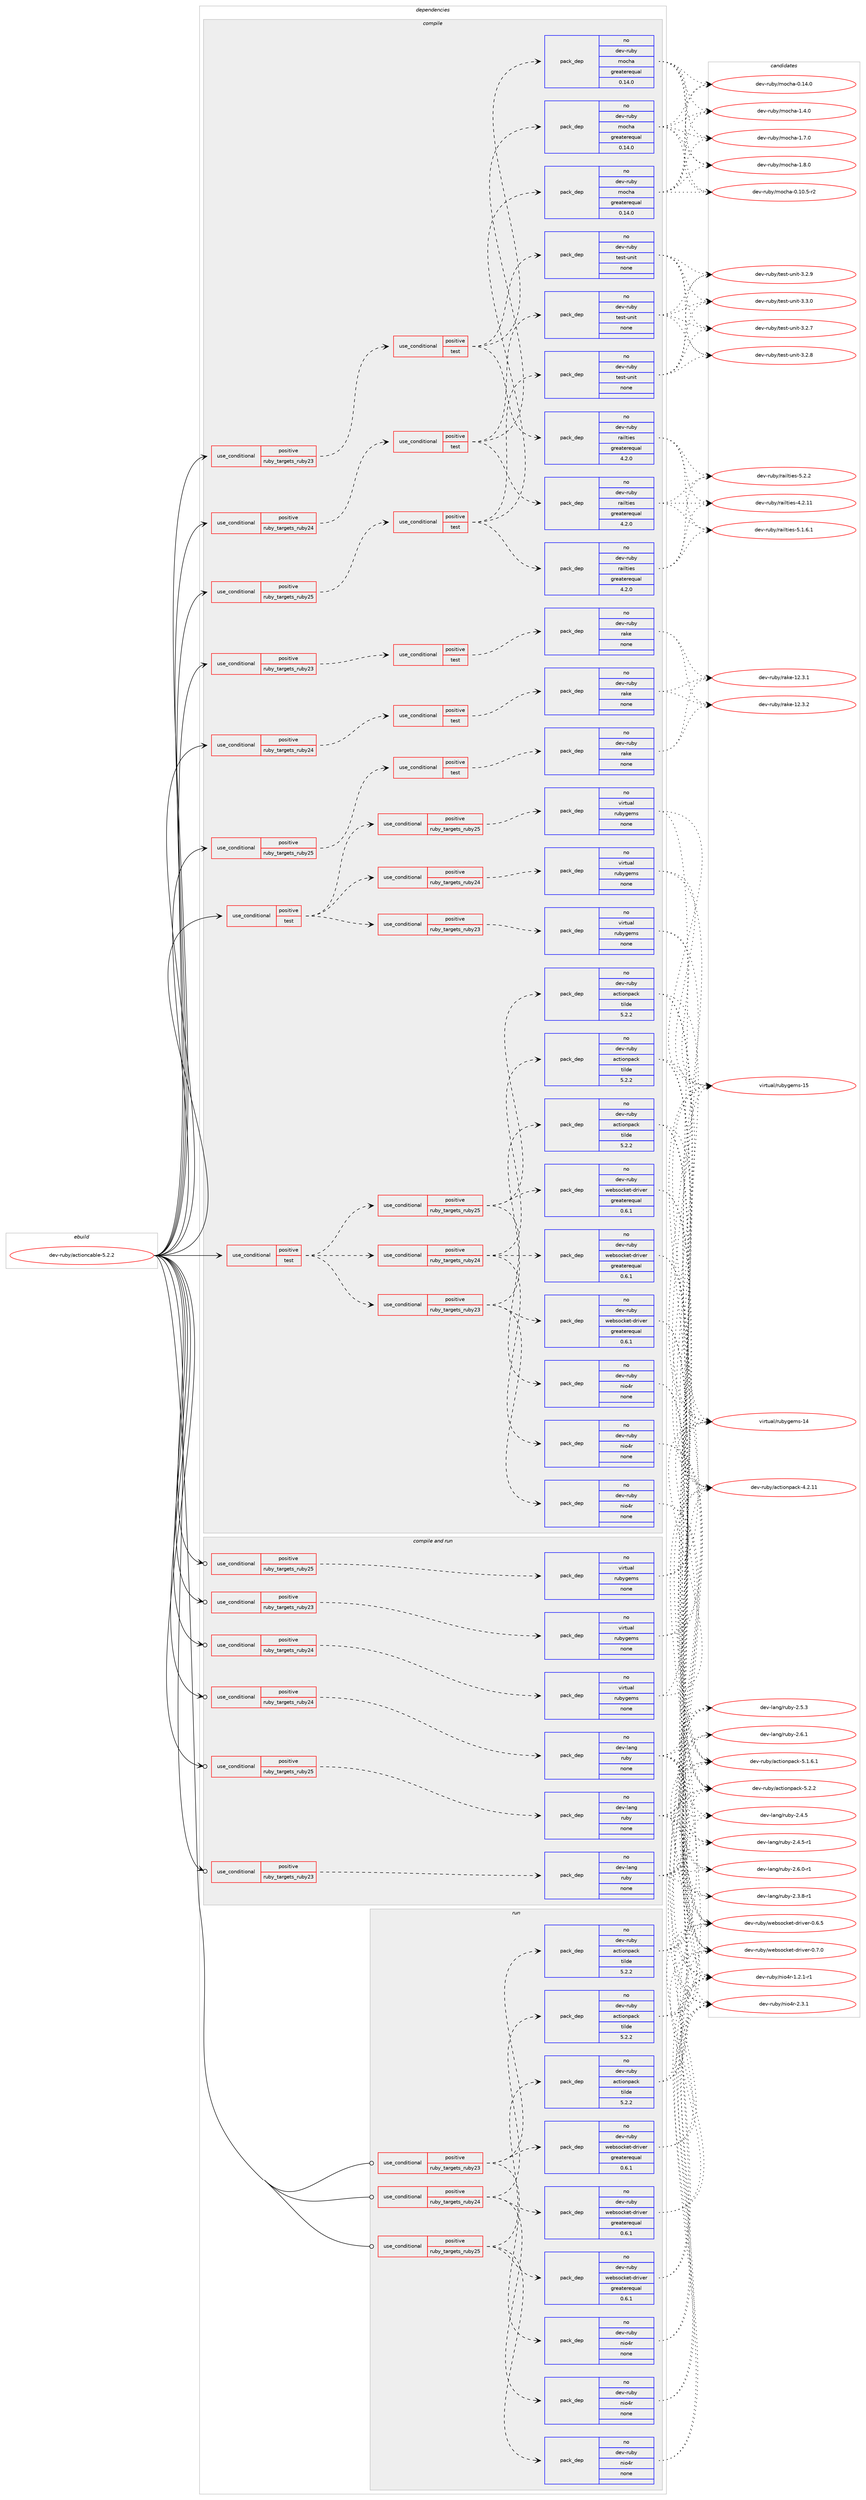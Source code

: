 digraph prolog {

# *************
# Graph options
# *************

newrank=true;
concentrate=true;
compound=true;
graph [rankdir=LR,fontname=Helvetica,fontsize=10,ranksep=1.5];#, ranksep=2.5, nodesep=0.2];
edge  [arrowhead=vee];
node  [fontname=Helvetica,fontsize=10];

# **********
# The ebuild
# **********

subgraph cluster_leftcol {
color=gray;
rank=same;
label=<<i>ebuild</i>>;
id [label="dev-ruby/actioncable-5.2.2", color=red, width=4, href="../dev-ruby/actioncable-5.2.2.svg"];
}

# ****************
# The dependencies
# ****************

subgraph cluster_midcol {
color=gray;
label=<<i>dependencies</i>>;
subgraph cluster_compile {
fillcolor="#eeeeee";
style=filled;
label=<<i>compile</i>>;
subgraph cond392028 {
dependency1477882 [label=<<TABLE BORDER="0" CELLBORDER="1" CELLSPACING="0" CELLPADDING="4"><TR><TD ROWSPAN="3" CELLPADDING="10">use_conditional</TD></TR><TR><TD>positive</TD></TR><TR><TD>ruby_targets_ruby23</TD></TR></TABLE>>, shape=none, color=red];
subgraph cond392029 {
dependency1477883 [label=<<TABLE BORDER="0" CELLBORDER="1" CELLSPACING="0" CELLPADDING="4"><TR><TD ROWSPAN="3" CELLPADDING="10">use_conditional</TD></TR><TR><TD>positive</TD></TR><TR><TD>test</TD></TR></TABLE>>, shape=none, color=red];
subgraph pack1062464 {
dependency1477884 [label=<<TABLE BORDER="0" CELLBORDER="1" CELLSPACING="0" CELLPADDING="4" WIDTH="220"><TR><TD ROWSPAN="6" CELLPADDING="30">pack_dep</TD></TR><TR><TD WIDTH="110">no</TD></TR><TR><TD>dev-ruby</TD></TR><TR><TD>railties</TD></TR><TR><TD>greaterequal</TD></TR><TR><TD>4.2.0</TD></TR></TABLE>>, shape=none, color=blue];
}
dependency1477883:e -> dependency1477884:w [weight=20,style="dashed",arrowhead="vee"];
subgraph pack1062465 {
dependency1477885 [label=<<TABLE BORDER="0" CELLBORDER="1" CELLSPACING="0" CELLPADDING="4" WIDTH="220"><TR><TD ROWSPAN="6" CELLPADDING="30">pack_dep</TD></TR><TR><TD WIDTH="110">no</TD></TR><TR><TD>dev-ruby</TD></TR><TR><TD>test-unit</TD></TR><TR><TD>none</TD></TR><TR><TD></TD></TR></TABLE>>, shape=none, color=blue];
}
dependency1477883:e -> dependency1477885:w [weight=20,style="dashed",arrowhead="vee"];
subgraph pack1062466 {
dependency1477886 [label=<<TABLE BORDER="0" CELLBORDER="1" CELLSPACING="0" CELLPADDING="4" WIDTH="220"><TR><TD ROWSPAN="6" CELLPADDING="30">pack_dep</TD></TR><TR><TD WIDTH="110">no</TD></TR><TR><TD>dev-ruby</TD></TR><TR><TD>mocha</TD></TR><TR><TD>greaterequal</TD></TR><TR><TD>0.14.0</TD></TR></TABLE>>, shape=none, color=blue];
}
dependency1477883:e -> dependency1477886:w [weight=20,style="dashed",arrowhead="vee"];
}
dependency1477882:e -> dependency1477883:w [weight=20,style="dashed",arrowhead="vee"];
}
id:e -> dependency1477882:w [weight=20,style="solid",arrowhead="vee"];
subgraph cond392030 {
dependency1477887 [label=<<TABLE BORDER="0" CELLBORDER="1" CELLSPACING="0" CELLPADDING="4"><TR><TD ROWSPAN="3" CELLPADDING="10">use_conditional</TD></TR><TR><TD>positive</TD></TR><TR><TD>ruby_targets_ruby23</TD></TR></TABLE>>, shape=none, color=red];
subgraph cond392031 {
dependency1477888 [label=<<TABLE BORDER="0" CELLBORDER="1" CELLSPACING="0" CELLPADDING="4"><TR><TD ROWSPAN="3" CELLPADDING="10">use_conditional</TD></TR><TR><TD>positive</TD></TR><TR><TD>test</TD></TR></TABLE>>, shape=none, color=red];
subgraph pack1062467 {
dependency1477889 [label=<<TABLE BORDER="0" CELLBORDER="1" CELLSPACING="0" CELLPADDING="4" WIDTH="220"><TR><TD ROWSPAN="6" CELLPADDING="30">pack_dep</TD></TR><TR><TD WIDTH="110">no</TD></TR><TR><TD>dev-ruby</TD></TR><TR><TD>rake</TD></TR><TR><TD>none</TD></TR><TR><TD></TD></TR></TABLE>>, shape=none, color=blue];
}
dependency1477888:e -> dependency1477889:w [weight=20,style="dashed",arrowhead="vee"];
}
dependency1477887:e -> dependency1477888:w [weight=20,style="dashed",arrowhead="vee"];
}
id:e -> dependency1477887:w [weight=20,style="solid",arrowhead="vee"];
subgraph cond392032 {
dependency1477890 [label=<<TABLE BORDER="0" CELLBORDER="1" CELLSPACING="0" CELLPADDING="4"><TR><TD ROWSPAN="3" CELLPADDING="10">use_conditional</TD></TR><TR><TD>positive</TD></TR><TR><TD>ruby_targets_ruby24</TD></TR></TABLE>>, shape=none, color=red];
subgraph cond392033 {
dependency1477891 [label=<<TABLE BORDER="0" CELLBORDER="1" CELLSPACING="0" CELLPADDING="4"><TR><TD ROWSPAN="3" CELLPADDING="10">use_conditional</TD></TR><TR><TD>positive</TD></TR><TR><TD>test</TD></TR></TABLE>>, shape=none, color=red];
subgraph pack1062468 {
dependency1477892 [label=<<TABLE BORDER="0" CELLBORDER="1" CELLSPACING="0" CELLPADDING="4" WIDTH="220"><TR><TD ROWSPAN="6" CELLPADDING="30">pack_dep</TD></TR><TR><TD WIDTH="110">no</TD></TR><TR><TD>dev-ruby</TD></TR><TR><TD>railties</TD></TR><TR><TD>greaterequal</TD></TR><TR><TD>4.2.0</TD></TR></TABLE>>, shape=none, color=blue];
}
dependency1477891:e -> dependency1477892:w [weight=20,style="dashed",arrowhead="vee"];
subgraph pack1062469 {
dependency1477893 [label=<<TABLE BORDER="0" CELLBORDER="1" CELLSPACING="0" CELLPADDING="4" WIDTH="220"><TR><TD ROWSPAN="6" CELLPADDING="30">pack_dep</TD></TR><TR><TD WIDTH="110">no</TD></TR><TR><TD>dev-ruby</TD></TR><TR><TD>test-unit</TD></TR><TR><TD>none</TD></TR><TR><TD></TD></TR></TABLE>>, shape=none, color=blue];
}
dependency1477891:e -> dependency1477893:w [weight=20,style="dashed",arrowhead="vee"];
subgraph pack1062470 {
dependency1477894 [label=<<TABLE BORDER="0" CELLBORDER="1" CELLSPACING="0" CELLPADDING="4" WIDTH="220"><TR><TD ROWSPAN="6" CELLPADDING="30">pack_dep</TD></TR><TR><TD WIDTH="110">no</TD></TR><TR><TD>dev-ruby</TD></TR><TR><TD>mocha</TD></TR><TR><TD>greaterequal</TD></TR><TR><TD>0.14.0</TD></TR></TABLE>>, shape=none, color=blue];
}
dependency1477891:e -> dependency1477894:w [weight=20,style="dashed",arrowhead="vee"];
}
dependency1477890:e -> dependency1477891:w [weight=20,style="dashed",arrowhead="vee"];
}
id:e -> dependency1477890:w [weight=20,style="solid",arrowhead="vee"];
subgraph cond392034 {
dependency1477895 [label=<<TABLE BORDER="0" CELLBORDER="1" CELLSPACING="0" CELLPADDING="4"><TR><TD ROWSPAN="3" CELLPADDING="10">use_conditional</TD></TR><TR><TD>positive</TD></TR><TR><TD>ruby_targets_ruby24</TD></TR></TABLE>>, shape=none, color=red];
subgraph cond392035 {
dependency1477896 [label=<<TABLE BORDER="0" CELLBORDER="1" CELLSPACING="0" CELLPADDING="4"><TR><TD ROWSPAN="3" CELLPADDING="10">use_conditional</TD></TR><TR><TD>positive</TD></TR><TR><TD>test</TD></TR></TABLE>>, shape=none, color=red];
subgraph pack1062471 {
dependency1477897 [label=<<TABLE BORDER="0" CELLBORDER="1" CELLSPACING="0" CELLPADDING="4" WIDTH="220"><TR><TD ROWSPAN="6" CELLPADDING="30">pack_dep</TD></TR><TR><TD WIDTH="110">no</TD></TR><TR><TD>dev-ruby</TD></TR><TR><TD>rake</TD></TR><TR><TD>none</TD></TR><TR><TD></TD></TR></TABLE>>, shape=none, color=blue];
}
dependency1477896:e -> dependency1477897:w [weight=20,style="dashed",arrowhead="vee"];
}
dependency1477895:e -> dependency1477896:w [weight=20,style="dashed",arrowhead="vee"];
}
id:e -> dependency1477895:w [weight=20,style="solid",arrowhead="vee"];
subgraph cond392036 {
dependency1477898 [label=<<TABLE BORDER="0" CELLBORDER="1" CELLSPACING="0" CELLPADDING="4"><TR><TD ROWSPAN="3" CELLPADDING="10">use_conditional</TD></TR><TR><TD>positive</TD></TR><TR><TD>ruby_targets_ruby25</TD></TR></TABLE>>, shape=none, color=red];
subgraph cond392037 {
dependency1477899 [label=<<TABLE BORDER="0" CELLBORDER="1" CELLSPACING="0" CELLPADDING="4"><TR><TD ROWSPAN="3" CELLPADDING="10">use_conditional</TD></TR><TR><TD>positive</TD></TR><TR><TD>test</TD></TR></TABLE>>, shape=none, color=red];
subgraph pack1062472 {
dependency1477900 [label=<<TABLE BORDER="0" CELLBORDER="1" CELLSPACING="0" CELLPADDING="4" WIDTH="220"><TR><TD ROWSPAN="6" CELLPADDING="30">pack_dep</TD></TR><TR><TD WIDTH="110">no</TD></TR><TR><TD>dev-ruby</TD></TR><TR><TD>railties</TD></TR><TR><TD>greaterequal</TD></TR><TR><TD>4.2.0</TD></TR></TABLE>>, shape=none, color=blue];
}
dependency1477899:e -> dependency1477900:w [weight=20,style="dashed",arrowhead="vee"];
subgraph pack1062473 {
dependency1477901 [label=<<TABLE BORDER="0" CELLBORDER="1" CELLSPACING="0" CELLPADDING="4" WIDTH="220"><TR><TD ROWSPAN="6" CELLPADDING="30">pack_dep</TD></TR><TR><TD WIDTH="110">no</TD></TR><TR><TD>dev-ruby</TD></TR><TR><TD>test-unit</TD></TR><TR><TD>none</TD></TR><TR><TD></TD></TR></TABLE>>, shape=none, color=blue];
}
dependency1477899:e -> dependency1477901:w [weight=20,style="dashed",arrowhead="vee"];
subgraph pack1062474 {
dependency1477902 [label=<<TABLE BORDER="0" CELLBORDER="1" CELLSPACING="0" CELLPADDING="4" WIDTH="220"><TR><TD ROWSPAN="6" CELLPADDING="30">pack_dep</TD></TR><TR><TD WIDTH="110">no</TD></TR><TR><TD>dev-ruby</TD></TR><TR><TD>mocha</TD></TR><TR><TD>greaterequal</TD></TR><TR><TD>0.14.0</TD></TR></TABLE>>, shape=none, color=blue];
}
dependency1477899:e -> dependency1477902:w [weight=20,style="dashed",arrowhead="vee"];
}
dependency1477898:e -> dependency1477899:w [weight=20,style="dashed",arrowhead="vee"];
}
id:e -> dependency1477898:w [weight=20,style="solid",arrowhead="vee"];
subgraph cond392038 {
dependency1477903 [label=<<TABLE BORDER="0" CELLBORDER="1" CELLSPACING="0" CELLPADDING="4"><TR><TD ROWSPAN="3" CELLPADDING="10">use_conditional</TD></TR><TR><TD>positive</TD></TR><TR><TD>ruby_targets_ruby25</TD></TR></TABLE>>, shape=none, color=red];
subgraph cond392039 {
dependency1477904 [label=<<TABLE BORDER="0" CELLBORDER="1" CELLSPACING="0" CELLPADDING="4"><TR><TD ROWSPAN="3" CELLPADDING="10">use_conditional</TD></TR><TR><TD>positive</TD></TR><TR><TD>test</TD></TR></TABLE>>, shape=none, color=red];
subgraph pack1062475 {
dependency1477905 [label=<<TABLE BORDER="0" CELLBORDER="1" CELLSPACING="0" CELLPADDING="4" WIDTH="220"><TR><TD ROWSPAN="6" CELLPADDING="30">pack_dep</TD></TR><TR><TD WIDTH="110">no</TD></TR><TR><TD>dev-ruby</TD></TR><TR><TD>rake</TD></TR><TR><TD>none</TD></TR><TR><TD></TD></TR></TABLE>>, shape=none, color=blue];
}
dependency1477904:e -> dependency1477905:w [weight=20,style="dashed",arrowhead="vee"];
}
dependency1477903:e -> dependency1477904:w [weight=20,style="dashed",arrowhead="vee"];
}
id:e -> dependency1477903:w [weight=20,style="solid",arrowhead="vee"];
subgraph cond392040 {
dependency1477906 [label=<<TABLE BORDER="0" CELLBORDER="1" CELLSPACING="0" CELLPADDING="4"><TR><TD ROWSPAN="3" CELLPADDING="10">use_conditional</TD></TR><TR><TD>positive</TD></TR><TR><TD>test</TD></TR></TABLE>>, shape=none, color=red];
subgraph cond392041 {
dependency1477907 [label=<<TABLE BORDER="0" CELLBORDER="1" CELLSPACING="0" CELLPADDING="4"><TR><TD ROWSPAN="3" CELLPADDING="10">use_conditional</TD></TR><TR><TD>positive</TD></TR><TR><TD>ruby_targets_ruby23</TD></TR></TABLE>>, shape=none, color=red];
subgraph pack1062476 {
dependency1477908 [label=<<TABLE BORDER="0" CELLBORDER="1" CELLSPACING="0" CELLPADDING="4" WIDTH="220"><TR><TD ROWSPAN="6" CELLPADDING="30">pack_dep</TD></TR><TR><TD WIDTH="110">no</TD></TR><TR><TD>dev-ruby</TD></TR><TR><TD>actionpack</TD></TR><TR><TD>tilde</TD></TR><TR><TD>5.2.2</TD></TR></TABLE>>, shape=none, color=blue];
}
dependency1477907:e -> dependency1477908:w [weight=20,style="dashed",arrowhead="vee"];
subgraph pack1062477 {
dependency1477909 [label=<<TABLE BORDER="0" CELLBORDER="1" CELLSPACING="0" CELLPADDING="4" WIDTH="220"><TR><TD ROWSPAN="6" CELLPADDING="30">pack_dep</TD></TR><TR><TD WIDTH="110">no</TD></TR><TR><TD>dev-ruby</TD></TR><TR><TD>nio4r</TD></TR><TR><TD>none</TD></TR><TR><TD></TD></TR></TABLE>>, shape=none, color=blue];
}
dependency1477907:e -> dependency1477909:w [weight=20,style="dashed",arrowhead="vee"];
subgraph pack1062478 {
dependency1477910 [label=<<TABLE BORDER="0" CELLBORDER="1" CELLSPACING="0" CELLPADDING="4" WIDTH="220"><TR><TD ROWSPAN="6" CELLPADDING="30">pack_dep</TD></TR><TR><TD WIDTH="110">no</TD></TR><TR><TD>dev-ruby</TD></TR><TR><TD>websocket-driver</TD></TR><TR><TD>greaterequal</TD></TR><TR><TD>0.6.1</TD></TR></TABLE>>, shape=none, color=blue];
}
dependency1477907:e -> dependency1477910:w [weight=20,style="dashed",arrowhead="vee"];
}
dependency1477906:e -> dependency1477907:w [weight=20,style="dashed",arrowhead="vee"];
subgraph cond392042 {
dependency1477911 [label=<<TABLE BORDER="0" CELLBORDER="1" CELLSPACING="0" CELLPADDING="4"><TR><TD ROWSPAN="3" CELLPADDING="10">use_conditional</TD></TR><TR><TD>positive</TD></TR><TR><TD>ruby_targets_ruby24</TD></TR></TABLE>>, shape=none, color=red];
subgraph pack1062479 {
dependency1477912 [label=<<TABLE BORDER="0" CELLBORDER="1" CELLSPACING="0" CELLPADDING="4" WIDTH="220"><TR><TD ROWSPAN="6" CELLPADDING="30">pack_dep</TD></TR><TR><TD WIDTH="110">no</TD></TR><TR><TD>dev-ruby</TD></TR><TR><TD>actionpack</TD></TR><TR><TD>tilde</TD></TR><TR><TD>5.2.2</TD></TR></TABLE>>, shape=none, color=blue];
}
dependency1477911:e -> dependency1477912:w [weight=20,style="dashed",arrowhead="vee"];
subgraph pack1062480 {
dependency1477913 [label=<<TABLE BORDER="0" CELLBORDER="1" CELLSPACING="0" CELLPADDING="4" WIDTH="220"><TR><TD ROWSPAN="6" CELLPADDING="30">pack_dep</TD></TR><TR><TD WIDTH="110">no</TD></TR><TR><TD>dev-ruby</TD></TR><TR><TD>nio4r</TD></TR><TR><TD>none</TD></TR><TR><TD></TD></TR></TABLE>>, shape=none, color=blue];
}
dependency1477911:e -> dependency1477913:w [weight=20,style="dashed",arrowhead="vee"];
subgraph pack1062481 {
dependency1477914 [label=<<TABLE BORDER="0" CELLBORDER="1" CELLSPACING="0" CELLPADDING="4" WIDTH="220"><TR><TD ROWSPAN="6" CELLPADDING="30">pack_dep</TD></TR><TR><TD WIDTH="110">no</TD></TR><TR><TD>dev-ruby</TD></TR><TR><TD>websocket-driver</TD></TR><TR><TD>greaterequal</TD></TR><TR><TD>0.6.1</TD></TR></TABLE>>, shape=none, color=blue];
}
dependency1477911:e -> dependency1477914:w [weight=20,style="dashed",arrowhead="vee"];
}
dependency1477906:e -> dependency1477911:w [weight=20,style="dashed",arrowhead="vee"];
subgraph cond392043 {
dependency1477915 [label=<<TABLE BORDER="0" CELLBORDER="1" CELLSPACING="0" CELLPADDING="4"><TR><TD ROWSPAN="3" CELLPADDING="10">use_conditional</TD></TR><TR><TD>positive</TD></TR><TR><TD>ruby_targets_ruby25</TD></TR></TABLE>>, shape=none, color=red];
subgraph pack1062482 {
dependency1477916 [label=<<TABLE BORDER="0" CELLBORDER="1" CELLSPACING="0" CELLPADDING="4" WIDTH="220"><TR><TD ROWSPAN="6" CELLPADDING="30">pack_dep</TD></TR><TR><TD WIDTH="110">no</TD></TR><TR><TD>dev-ruby</TD></TR><TR><TD>actionpack</TD></TR><TR><TD>tilde</TD></TR><TR><TD>5.2.2</TD></TR></TABLE>>, shape=none, color=blue];
}
dependency1477915:e -> dependency1477916:w [weight=20,style="dashed",arrowhead="vee"];
subgraph pack1062483 {
dependency1477917 [label=<<TABLE BORDER="0" CELLBORDER="1" CELLSPACING="0" CELLPADDING="4" WIDTH="220"><TR><TD ROWSPAN="6" CELLPADDING="30">pack_dep</TD></TR><TR><TD WIDTH="110">no</TD></TR><TR><TD>dev-ruby</TD></TR><TR><TD>nio4r</TD></TR><TR><TD>none</TD></TR><TR><TD></TD></TR></TABLE>>, shape=none, color=blue];
}
dependency1477915:e -> dependency1477917:w [weight=20,style="dashed",arrowhead="vee"];
subgraph pack1062484 {
dependency1477918 [label=<<TABLE BORDER="0" CELLBORDER="1" CELLSPACING="0" CELLPADDING="4" WIDTH="220"><TR><TD ROWSPAN="6" CELLPADDING="30">pack_dep</TD></TR><TR><TD WIDTH="110">no</TD></TR><TR><TD>dev-ruby</TD></TR><TR><TD>websocket-driver</TD></TR><TR><TD>greaterequal</TD></TR><TR><TD>0.6.1</TD></TR></TABLE>>, shape=none, color=blue];
}
dependency1477915:e -> dependency1477918:w [weight=20,style="dashed",arrowhead="vee"];
}
dependency1477906:e -> dependency1477915:w [weight=20,style="dashed",arrowhead="vee"];
}
id:e -> dependency1477906:w [weight=20,style="solid",arrowhead="vee"];
subgraph cond392044 {
dependency1477919 [label=<<TABLE BORDER="0" CELLBORDER="1" CELLSPACING="0" CELLPADDING="4"><TR><TD ROWSPAN="3" CELLPADDING="10">use_conditional</TD></TR><TR><TD>positive</TD></TR><TR><TD>test</TD></TR></TABLE>>, shape=none, color=red];
subgraph cond392045 {
dependency1477920 [label=<<TABLE BORDER="0" CELLBORDER="1" CELLSPACING="0" CELLPADDING="4"><TR><TD ROWSPAN="3" CELLPADDING="10">use_conditional</TD></TR><TR><TD>positive</TD></TR><TR><TD>ruby_targets_ruby23</TD></TR></TABLE>>, shape=none, color=red];
subgraph pack1062485 {
dependency1477921 [label=<<TABLE BORDER="0" CELLBORDER="1" CELLSPACING="0" CELLPADDING="4" WIDTH="220"><TR><TD ROWSPAN="6" CELLPADDING="30">pack_dep</TD></TR><TR><TD WIDTH="110">no</TD></TR><TR><TD>virtual</TD></TR><TR><TD>rubygems</TD></TR><TR><TD>none</TD></TR><TR><TD></TD></TR></TABLE>>, shape=none, color=blue];
}
dependency1477920:e -> dependency1477921:w [weight=20,style="dashed",arrowhead="vee"];
}
dependency1477919:e -> dependency1477920:w [weight=20,style="dashed",arrowhead="vee"];
subgraph cond392046 {
dependency1477922 [label=<<TABLE BORDER="0" CELLBORDER="1" CELLSPACING="0" CELLPADDING="4"><TR><TD ROWSPAN="3" CELLPADDING="10">use_conditional</TD></TR><TR><TD>positive</TD></TR><TR><TD>ruby_targets_ruby24</TD></TR></TABLE>>, shape=none, color=red];
subgraph pack1062486 {
dependency1477923 [label=<<TABLE BORDER="0" CELLBORDER="1" CELLSPACING="0" CELLPADDING="4" WIDTH="220"><TR><TD ROWSPAN="6" CELLPADDING="30">pack_dep</TD></TR><TR><TD WIDTH="110">no</TD></TR><TR><TD>virtual</TD></TR><TR><TD>rubygems</TD></TR><TR><TD>none</TD></TR><TR><TD></TD></TR></TABLE>>, shape=none, color=blue];
}
dependency1477922:e -> dependency1477923:w [weight=20,style="dashed",arrowhead="vee"];
}
dependency1477919:e -> dependency1477922:w [weight=20,style="dashed",arrowhead="vee"];
subgraph cond392047 {
dependency1477924 [label=<<TABLE BORDER="0" CELLBORDER="1" CELLSPACING="0" CELLPADDING="4"><TR><TD ROWSPAN="3" CELLPADDING="10">use_conditional</TD></TR><TR><TD>positive</TD></TR><TR><TD>ruby_targets_ruby25</TD></TR></TABLE>>, shape=none, color=red];
subgraph pack1062487 {
dependency1477925 [label=<<TABLE BORDER="0" CELLBORDER="1" CELLSPACING="0" CELLPADDING="4" WIDTH="220"><TR><TD ROWSPAN="6" CELLPADDING="30">pack_dep</TD></TR><TR><TD WIDTH="110">no</TD></TR><TR><TD>virtual</TD></TR><TR><TD>rubygems</TD></TR><TR><TD>none</TD></TR><TR><TD></TD></TR></TABLE>>, shape=none, color=blue];
}
dependency1477924:e -> dependency1477925:w [weight=20,style="dashed",arrowhead="vee"];
}
dependency1477919:e -> dependency1477924:w [weight=20,style="dashed",arrowhead="vee"];
}
id:e -> dependency1477919:w [weight=20,style="solid",arrowhead="vee"];
}
subgraph cluster_compileandrun {
fillcolor="#eeeeee";
style=filled;
label=<<i>compile and run</i>>;
subgraph cond392048 {
dependency1477926 [label=<<TABLE BORDER="0" CELLBORDER="1" CELLSPACING="0" CELLPADDING="4"><TR><TD ROWSPAN="3" CELLPADDING="10">use_conditional</TD></TR><TR><TD>positive</TD></TR><TR><TD>ruby_targets_ruby23</TD></TR></TABLE>>, shape=none, color=red];
subgraph pack1062488 {
dependency1477927 [label=<<TABLE BORDER="0" CELLBORDER="1" CELLSPACING="0" CELLPADDING="4" WIDTH="220"><TR><TD ROWSPAN="6" CELLPADDING="30">pack_dep</TD></TR><TR><TD WIDTH="110">no</TD></TR><TR><TD>dev-lang</TD></TR><TR><TD>ruby</TD></TR><TR><TD>none</TD></TR><TR><TD></TD></TR></TABLE>>, shape=none, color=blue];
}
dependency1477926:e -> dependency1477927:w [weight=20,style="dashed",arrowhead="vee"];
}
id:e -> dependency1477926:w [weight=20,style="solid",arrowhead="odotvee"];
subgraph cond392049 {
dependency1477928 [label=<<TABLE BORDER="0" CELLBORDER="1" CELLSPACING="0" CELLPADDING="4"><TR><TD ROWSPAN="3" CELLPADDING="10">use_conditional</TD></TR><TR><TD>positive</TD></TR><TR><TD>ruby_targets_ruby23</TD></TR></TABLE>>, shape=none, color=red];
subgraph pack1062489 {
dependency1477929 [label=<<TABLE BORDER="0" CELLBORDER="1" CELLSPACING="0" CELLPADDING="4" WIDTH="220"><TR><TD ROWSPAN="6" CELLPADDING="30">pack_dep</TD></TR><TR><TD WIDTH="110">no</TD></TR><TR><TD>virtual</TD></TR><TR><TD>rubygems</TD></TR><TR><TD>none</TD></TR><TR><TD></TD></TR></TABLE>>, shape=none, color=blue];
}
dependency1477928:e -> dependency1477929:w [weight=20,style="dashed",arrowhead="vee"];
}
id:e -> dependency1477928:w [weight=20,style="solid",arrowhead="odotvee"];
subgraph cond392050 {
dependency1477930 [label=<<TABLE BORDER="0" CELLBORDER="1" CELLSPACING="0" CELLPADDING="4"><TR><TD ROWSPAN="3" CELLPADDING="10">use_conditional</TD></TR><TR><TD>positive</TD></TR><TR><TD>ruby_targets_ruby24</TD></TR></TABLE>>, shape=none, color=red];
subgraph pack1062490 {
dependency1477931 [label=<<TABLE BORDER="0" CELLBORDER="1" CELLSPACING="0" CELLPADDING="4" WIDTH="220"><TR><TD ROWSPAN="6" CELLPADDING="30">pack_dep</TD></TR><TR><TD WIDTH="110">no</TD></TR><TR><TD>dev-lang</TD></TR><TR><TD>ruby</TD></TR><TR><TD>none</TD></TR><TR><TD></TD></TR></TABLE>>, shape=none, color=blue];
}
dependency1477930:e -> dependency1477931:w [weight=20,style="dashed",arrowhead="vee"];
}
id:e -> dependency1477930:w [weight=20,style="solid",arrowhead="odotvee"];
subgraph cond392051 {
dependency1477932 [label=<<TABLE BORDER="0" CELLBORDER="1" CELLSPACING="0" CELLPADDING="4"><TR><TD ROWSPAN="3" CELLPADDING="10">use_conditional</TD></TR><TR><TD>positive</TD></TR><TR><TD>ruby_targets_ruby24</TD></TR></TABLE>>, shape=none, color=red];
subgraph pack1062491 {
dependency1477933 [label=<<TABLE BORDER="0" CELLBORDER="1" CELLSPACING="0" CELLPADDING="4" WIDTH="220"><TR><TD ROWSPAN="6" CELLPADDING="30">pack_dep</TD></TR><TR><TD WIDTH="110">no</TD></TR><TR><TD>virtual</TD></TR><TR><TD>rubygems</TD></TR><TR><TD>none</TD></TR><TR><TD></TD></TR></TABLE>>, shape=none, color=blue];
}
dependency1477932:e -> dependency1477933:w [weight=20,style="dashed",arrowhead="vee"];
}
id:e -> dependency1477932:w [weight=20,style="solid",arrowhead="odotvee"];
subgraph cond392052 {
dependency1477934 [label=<<TABLE BORDER="0" CELLBORDER="1" CELLSPACING="0" CELLPADDING="4"><TR><TD ROWSPAN="3" CELLPADDING="10">use_conditional</TD></TR><TR><TD>positive</TD></TR><TR><TD>ruby_targets_ruby25</TD></TR></TABLE>>, shape=none, color=red];
subgraph pack1062492 {
dependency1477935 [label=<<TABLE BORDER="0" CELLBORDER="1" CELLSPACING="0" CELLPADDING="4" WIDTH="220"><TR><TD ROWSPAN="6" CELLPADDING="30">pack_dep</TD></TR><TR><TD WIDTH="110">no</TD></TR><TR><TD>dev-lang</TD></TR><TR><TD>ruby</TD></TR><TR><TD>none</TD></TR><TR><TD></TD></TR></TABLE>>, shape=none, color=blue];
}
dependency1477934:e -> dependency1477935:w [weight=20,style="dashed",arrowhead="vee"];
}
id:e -> dependency1477934:w [weight=20,style="solid",arrowhead="odotvee"];
subgraph cond392053 {
dependency1477936 [label=<<TABLE BORDER="0" CELLBORDER="1" CELLSPACING="0" CELLPADDING="4"><TR><TD ROWSPAN="3" CELLPADDING="10">use_conditional</TD></TR><TR><TD>positive</TD></TR><TR><TD>ruby_targets_ruby25</TD></TR></TABLE>>, shape=none, color=red];
subgraph pack1062493 {
dependency1477937 [label=<<TABLE BORDER="0" CELLBORDER="1" CELLSPACING="0" CELLPADDING="4" WIDTH="220"><TR><TD ROWSPAN="6" CELLPADDING="30">pack_dep</TD></TR><TR><TD WIDTH="110">no</TD></TR><TR><TD>virtual</TD></TR><TR><TD>rubygems</TD></TR><TR><TD>none</TD></TR><TR><TD></TD></TR></TABLE>>, shape=none, color=blue];
}
dependency1477936:e -> dependency1477937:w [weight=20,style="dashed",arrowhead="vee"];
}
id:e -> dependency1477936:w [weight=20,style="solid",arrowhead="odotvee"];
}
subgraph cluster_run {
fillcolor="#eeeeee";
style=filled;
label=<<i>run</i>>;
subgraph cond392054 {
dependency1477938 [label=<<TABLE BORDER="0" CELLBORDER="1" CELLSPACING="0" CELLPADDING="4"><TR><TD ROWSPAN="3" CELLPADDING="10">use_conditional</TD></TR><TR><TD>positive</TD></TR><TR><TD>ruby_targets_ruby23</TD></TR></TABLE>>, shape=none, color=red];
subgraph pack1062494 {
dependency1477939 [label=<<TABLE BORDER="0" CELLBORDER="1" CELLSPACING="0" CELLPADDING="4" WIDTH="220"><TR><TD ROWSPAN="6" CELLPADDING="30">pack_dep</TD></TR><TR><TD WIDTH="110">no</TD></TR><TR><TD>dev-ruby</TD></TR><TR><TD>actionpack</TD></TR><TR><TD>tilde</TD></TR><TR><TD>5.2.2</TD></TR></TABLE>>, shape=none, color=blue];
}
dependency1477938:e -> dependency1477939:w [weight=20,style="dashed",arrowhead="vee"];
subgraph pack1062495 {
dependency1477940 [label=<<TABLE BORDER="0" CELLBORDER="1" CELLSPACING="0" CELLPADDING="4" WIDTH="220"><TR><TD ROWSPAN="6" CELLPADDING="30">pack_dep</TD></TR><TR><TD WIDTH="110">no</TD></TR><TR><TD>dev-ruby</TD></TR><TR><TD>nio4r</TD></TR><TR><TD>none</TD></TR><TR><TD></TD></TR></TABLE>>, shape=none, color=blue];
}
dependency1477938:e -> dependency1477940:w [weight=20,style="dashed",arrowhead="vee"];
subgraph pack1062496 {
dependency1477941 [label=<<TABLE BORDER="0" CELLBORDER="1" CELLSPACING="0" CELLPADDING="4" WIDTH="220"><TR><TD ROWSPAN="6" CELLPADDING="30">pack_dep</TD></TR><TR><TD WIDTH="110">no</TD></TR><TR><TD>dev-ruby</TD></TR><TR><TD>websocket-driver</TD></TR><TR><TD>greaterequal</TD></TR><TR><TD>0.6.1</TD></TR></TABLE>>, shape=none, color=blue];
}
dependency1477938:e -> dependency1477941:w [weight=20,style="dashed",arrowhead="vee"];
}
id:e -> dependency1477938:w [weight=20,style="solid",arrowhead="odot"];
subgraph cond392055 {
dependency1477942 [label=<<TABLE BORDER="0" CELLBORDER="1" CELLSPACING="0" CELLPADDING="4"><TR><TD ROWSPAN="3" CELLPADDING="10">use_conditional</TD></TR><TR><TD>positive</TD></TR><TR><TD>ruby_targets_ruby24</TD></TR></TABLE>>, shape=none, color=red];
subgraph pack1062497 {
dependency1477943 [label=<<TABLE BORDER="0" CELLBORDER="1" CELLSPACING="0" CELLPADDING="4" WIDTH="220"><TR><TD ROWSPAN="6" CELLPADDING="30">pack_dep</TD></TR><TR><TD WIDTH="110">no</TD></TR><TR><TD>dev-ruby</TD></TR><TR><TD>actionpack</TD></TR><TR><TD>tilde</TD></TR><TR><TD>5.2.2</TD></TR></TABLE>>, shape=none, color=blue];
}
dependency1477942:e -> dependency1477943:w [weight=20,style="dashed",arrowhead="vee"];
subgraph pack1062498 {
dependency1477944 [label=<<TABLE BORDER="0" CELLBORDER="1" CELLSPACING="0" CELLPADDING="4" WIDTH="220"><TR><TD ROWSPAN="6" CELLPADDING="30">pack_dep</TD></TR><TR><TD WIDTH="110">no</TD></TR><TR><TD>dev-ruby</TD></TR><TR><TD>nio4r</TD></TR><TR><TD>none</TD></TR><TR><TD></TD></TR></TABLE>>, shape=none, color=blue];
}
dependency1477942:e -> dependency1477944:w [weight=20,style="dashed",arrowhead="vee"];
subgraph pack1062499 {
dependency1477945 [label=<<TABLE BORDER="0" CELLBORDER="1" CELLSPACING="0" CELLPADDING="4" WIDTH="220"><TR><TD ROWSPAN="6" CELLPADDING="30">pack_dep</TD></TR><TR><TD WIDTH="110">no</TD></TR><TR><TD>dev-ruby</TD></TR><TR><TD>websocket-driver</TD></TR><TR><TD>greaterequal</TD></TR><TR><TD>0.6.1</TD></TR></TABLE>>, shape=none, color=blue];
}
dependency1477942:e -> dependency1477945:w [weight=20,style="dashed",arrowhead="vee"];
}
id:e -> dependency1477942:w [weight=20,style="solid",arrowhead="odot"];
subgraph cond392056 {
dependency1477946 [label=<<TABLE BORDER="0" CELLBORDER="1" CELLSPACING="0" CELLPADDING="4"><TR><TD ROWSPAN="3" CELLPADDING="10">use_conditional</TD></TR><TR><TD>positive</TD></TR><TR><TD>ruby_targets_ruby25</TD></TR></TABLE>>, shape=none, color=red];
subgraph pack1062500 {
dependency1477947 [label=<<TABLE BORDER="0" CELLBORDER="1" CELLSPACING="0" CELLPADDING="4" WIDTH="220"><TR><TD ROWSPAN="6" CELLPADDING="30">pack_dep</TD></TR><TR><TD WIDTH="110">no</TD></TR><TR><TD>dev-ruby</TD></TR><TR><TD>actionpack</TD></TR><TR><TD>tilde</TD></TR><TR><TD>5.2.2</TD></TR></TABLE>>, shape=none, color=blue];
}
dependency1477946:e -> dependency1477947:w [weight=20,style="dashed",arrowhead="vee"];
subgraph pack1062501 {
dependency1477948 [label=<<TABLE BORDER="0" CELLBORDER="1" CELLSPACING="0" CELLPADDING="4" WIDTH="220"><TR><TD ROWSPAN="6" CELLPADDING="30">pack_dep</TD></TR><TR><TD WIDTH="110">no</TD></TR><TR><TD>dev-ruby</TD></TR><TR><TD>nio4r</TD></TR><TR><TD>none</TD></TR><TR><TD></TD></TR></TABLE>>, shape=none, color=blue];
}
dependency1477946:e -> dependency1477948:w [weight=20,style="dashed",arrowhead="vee"];
subgraph pack1062502 {
dependency1477949 [label=<<TABLE BORDER="0" CELLBORDER="1" CELLSPACING="0" CELLPADDING="4" WIDTH="220"><TR><TD ROWSPAN="6" CELLPADDING="30">pack_dep</TD></TR><TR><TD WIDTH="110">no</TD></TR><TR><TD>dev-ruby</TD></TR><TR><TD>websocket-driver</TD></TR><TR><TD>greaterequal</TD></TR><TR><TD>0.6.1</TD></TR></TABLE>>, shape=none, color=blue];
}
dependency1477946:e -> dependency1477949:w [weight=20,style="dashed",arrowhead="vee"];
}
id:e -> dependency1477946:w [weight=20,style="solid",arrowhead="odot"];
}
}

# **************
# The candidates
# **************

subgraph cluster_choices {
rank=same;
color=gray;
label=<<i>candidates</i>>;

subgraph choice1062464 {
color=black;
nodesep=1;
choice1001011184511411798121471149710510811610510111545524650464949 [label="dev-ruby/railties-4.2.11", color=red, width=4,href="../dev-ruby/railties-4.2.11.svg"];
choice100101118451141179812147114971051081161051011154553464946544649 [label="dev-ruby/railties-5.1.6.1", color=red, width=4,href="../dev-ruby/railties-5.1.6.1.svg"];
choice10010111845114117981214711497105108116105101115455346504650 [label="dev-ruby/railties-5.2.2", color=red, width=4,href="../dev-ruby/railties-5.2.2.svg"];
dependency1477884:e -> choice1001011184511411798121471149710510811610510111545524650464949:w [style=dotted,weight="100"];
dependency1477884:e -> choice100101118451141179812147114971051081161051011154553464946544649:w [style=dotted,weight="100"];
dependency1477884:e -> choice10010111845114117981214711497105108116105101115455346504650:w [style=dotted,weight="100"];
}
subgraph choice1062465 {
color=black;
nodesep=1;
choice10010111845114117981214711610111511645117110105116455146504655 [label="dev-ruby/test-unit-3.2.7", color=red, width=4,href="../dev-ruby/test-unit-3.2.7.svg"];
choice10010111845114117981214711610111511645117110105116455146504656 [label="dev-ruby/test-unit-3.2.8", color=red, width=4,href="../dev-ruby/test-unit-3.2.8.svg"];
choice10010111845114117981214711610111511645117110105116455146504657 [label="dev-ruby/test-unit-3.2.9", color=red, width=4,href="../dev-ruby/test-unit-3.2.9.svg"];
choice10010111845114117981214711610111511645117110105116455146514648 [label="dev-ruby/test-unit-3.3.0", color=red, width=4,href="../dev-ruby/test-unit-3.3.0.svg"];
dependency1477885:e -> choice10010111845114117981214711610111511645117110105116455146504655:w [style=dotted,weight="100"];
dependency1477885:e -> choice10010111845114117981214711610111511645117110105116455146504656:w [style=dotted,weight="100"];
dependency1477885:e -> choice10010111845114117981214711610111511645117110105116455146504657:w [style=dotted,weight="100"];
dependency1477885:e -> choice10010111845114117981214711610111511645117110105116455146514648:w [style=dotted,weight="100"];
}
subgraph choice1062466 {
color=black;
nodesep=1;
choice1001011184511411798121471091119910497454846494846534511450 [label="dev-ruby/mocha-0.10.5-r2", color=red, width=4,href="../dev-ruby/mocha-0.10.5-r2.svg"];
choice100101118451141179812147109111991049745484649524648 [label="dev-ruby/mocha-0.14.0", color=red, width=4,href="../dev-ruby/mocha-0.14.0.svg"];
choice1001011184511411798121471091119910497454946524648 [label="dev-ruby/mocha-1.4.0", color=red, width=4,href="../dev-ruby/mocha-1.4.0.svg"];
choice1001011184511411798121471091119910497454946554648 [label="dev-ruby/mocha-1.7.0", color=red, width=4,href="../dev-ruby/mocha-1.7.0.svg"];
choice1001011184511411798121471091119910497454946564648 [label="dev-ruby/mocha-1.8.0", color=red, width=4,href="../dev-ruby/mocha-1.8.0.svg"];
dependency1477886:e -> choice1001011184511411798121471091119910497454846494846534511450:w [style=dotted,weight="100"];
dependency1477886:e -> choice100101118451141179812147109111991049745484649524648:w [style=dotted,weight="100"];
dependency1477886:e -> choice1001011184511411798121471091119910497454946524648:w [style=dotted,weight="100"];
dependency1477886:e -> choice1001011184511411798121471091119910497454946554648:w [style=dotted,weight="100"];
dependency1477886:e -> choice1001011184511411798121471091119910497454946564648:w [style=dotted,weight="100"];
}
subgraph choice1062467 {
color=black;
nodesep=1;
choice1001011184511411798121471149710710145495046514649 [label="dev-ruby/rake-12.3.1", color=red, width=4,href="../dev-ruby/rake-12.3.1.svg"];
choice1001011184511411798121471149710710145495046514650 [label="dev-ruby/rake-12.3.2", color=red, width=4,href="../dev-ruby/rake-12.3.2.svg"];
dependency1477889:e -> choice1001011184511411798121471149710710145495046514649:w [style=dotted,weight="100"];
dependency1477889:e -> choice1001011184511411798121471149710710145495046514650:w [style=dotted,weight="100"];
}
subgraph choice1062468 {
color=black;
nodesep=1;
choice1001011184511411798121471149710510811610510111545524650464949 [label="dev-ruby/railties-4.2.11", color=red, width=4,href="../dev-ruby/railties-4.2.11.svg"];
choice100101118451141179812147114971051081161051011154553464946544649 [label="dev-ruby/railties-5.1.6.1", color=red, width=4,href="../dev-ruby/railties-5.1.6.1.svg"];
choice10010111845114117981214711497105108116105101115455346504650 [label="dev-ruby/railties-5.2.2", color=red, width=4,href="../dev-ruby/railties-5.2.2.svg"];
dependency1477892:e -> choice1001011184511411798121471149710510811610510111545524650464949:w [style=dotted,weight="100"];
dependency1477892:e -> choice100101118451141179812147114971051081161051011154553464946544649:w [style=dotted,weight="100"];
dependency1477892:e -> choice10010111845114117981214711497105108116105101115455346504650:w [style=dotted,weight="100"];
}
subgraph choice1062469 {
color=black;
nodesep=1;
choice10010111845114117981214711610111511645117110105116455146504655 [label="dev-ruby/test-unit-3.2.7", color=red, width=4,href="../dev-ruby/test-unit-3.2.7.svg"];
choice10010111845114117981214711610111511645117110105116455146504656 [label="dev-ruby/test-unit-3.2.8", color=red, width=4,href="../dev-ruby/test-unit-3.2.8.svg"];
choice10010111845114117981214711610111511645117110105116455146504657 [label="dev-ruby/test-unit-3.2.9", color=red, width=4,href="../dev-ruby/test-unit-3.2.9.svg"];
choice10010111845114117981214711610111511645117110105116455146514648 [label="dev-ruby/test-unit-3.3.0", color=red, width=4,href="../dev-ruby/test-unit-3.3.0.svg"];
dependency1477893:e -> choice10010111845114117981214711610111511645117110105116455146504655:w [style=dotted,weight="100"];
dependency1477893:e -> choice10010111845114117981214711610111511645117110105116455146504656:w [style=dotted,weight="100"];
dependency1477893:e -> choice10010111845114117981214711610111511645117110105116455146504657:w [style=dotted,weight="100"];
dependency1477893:e -> choice10010111845114117981214711610111511645117110105116455146514648:w [style=dotted,weight="100"];
}
subgraph choice1062470 {
color=black;
nodesep=1;
choice1001011184511411798121471091119910497454846494846534511450 [label="dev-ruby/mocha-0.10.5-r2", color=red, width=4,href="../dev-ruby/mocha-0.10.5-r2.svg"];
choice100101118451141179812147109111991049745484649524648 [label="dev-ruby/mocha-0.14.0", color=red, width=4,href="../dev-ruby/mocha-0.14.0.svg"];
choice1001011184511411798121471091119910497454946524648 [label="dev-ruby/mocha-1.4.0", color=red, width=4,href="../dev-ruby/mocha-1.4.0.svg"];
choice1001011184511411798121471091119910497454946554648 [label="dev-ruby/mocha-1.7.0", color=red, width=4,href="../dev-ruby/mocha-1.7.0.svg"];
choice1001011184511411798121471091119910497454946564648 [label="dev-ruby/mocha-1.8.0", color=red, width=4,href="../dev-ruby/mocha-1.8.0.svg"];
dependency1477894:e -> choice1001011184511411798121471091119910497454846494846534511450:w [style=dotted,weight="100"];
dependency1477894:e -> choice100101118451141179812147109111991049745484649524648:w [style=dotted,weight="100"];
dependency1477894:e -> choice1001011184511411798121471091119910497454946524648:w [style=dotted,weight="100"];
dependency1477894:e -> choice1001011184511411798121471091119910497454946554648:w [style=dotted,weight="100"];
dependency1477894:e -> choice1001011184511411798121471091119910497454946564648:w [style=dotted,weight="100"];
}
subgraph choice1062471 {
color=black;
nodesep=1;
choice1001011184511411798121471149710710145495046514649 [label="dev-ruby/rake-12.3.1", color=red, width=4,href="../dev-ruby/rake-12.3.1.svg"];
choice1001011184511411798121471149710710145495046514650 [label="dev-ruby/rake-12.3.2", color=red, width=4,href="../dev-ruby/rake-12.3.2.svg"];
dependency1477897:e -> choice1001011184511411798121471149710710145495046514649:w [style=dotted,weight="100"];
dependency1477897:e -> choice1001011184511411798121471149710710145495046514650:w [style=dotted,weight="100"];
}
subgraph choice1062472 {
color=black;
nodesep=1;
choice1001011184511411798121471149710510811610510111545524650464949 [label="dev-ruby/railties-4.2.11", color=red, width=4,href="../dev-ruby/railties-4.2.11.svg"];
choice100101118451141179812147114971051081161051011154553464946544649 [label="dev-ruby/railties-5.1.6.1", color=red, width=4,href="../dev-ruby/railties-5.1.6.1.svg"];
choice10010111845114117981214711497105108116105101115455346504650 [label="dev-ruby/railties-5.2.2", color=red, width=4,href="../dev-ruby/railties-5.2.2.svg"];
dependency1477900:e -> choice1001011184511411798121471149710510811610510111545524650464949:w [style=dotted,weight="100"];
dependency1477900:e -> choice100101118451141179812147114971051081161051011154553464946544649:w [style=dotted,weight="100"];
dependency1477900:e -> choice10010111845114117981214711497105108116105101115455346504650:w [style=dotted,weight="100"];
}
subgraph choice1062473 {
color=black;
nodesep=1;
choice10010111845114117981214711610111511645117110105116455146504655 [label="dev-ruby/test-unit-3.2.7", color=red, width=4,href="../dev-ruby/test-unit-3.2.7.svg"];
choice10010111845114117981214711610111511645117110105116455146504656 [label="dev-ruby/test-unit-3.2.8", color=red, width=4,href="../dev-ruby/test-unit-3.2.8.svg"];
choice10010111845114117981214711610111511645117110105116455146504657 [label="dev-ruby/test-unit-3.2.9", color=red, width=4,href="../dev-ruby/test-unit-3.2.9.svg"];
choice10010111845114117981214711610111511645117110105116455146514648 [label="dev-ruby/test-unit-3.3.0", color=red, width=4,href="../dev-ruby/test-unit-3.3.0.svg"];
dependency1477901:e -> choice10010111845114117981214711610111511645117110105116455146504655:w [style=dotted,weight="100"];
dependency1477901:e -> choice10010111845114117981214711610111511645117110105116455146504656:w [style=dotted,weight="100"];
dependency1477901:e -> choice10010111845114117981214711610111511645117110105116455146504657:w [style=dotted,weight="100"];
dependency1477901:e -> choice10010111845114117981214711610111511645117110105116455146514648:w [style=dotted,weight="100"];
}
subgraph choice1062474 {
color=black;
nodesep=1;
choice1001011184511411798121471091119910497454846494846534511450 [label="dev-ruby/mocha-0.10.5-r2", color=red, width=4,href="../dev-ruby/mocha-0.10.5-r2.svg"];
choice100101118451141179812147109111991049745484649524648 [label="dev-ruby/mocha-0.14.0", color=red, width=4,href="../dev-ruby/mocha-0.14.0.svg"];
choice1001011184511411798121471091119910497454946524648 [label="dev-ruby/mocha-1.4.0", color=red, width=4,href="../dev-ruby/mocha-1.4.0.svg"];
choice1001011184511411798121471091119910497454946554648 [label="dev-ruby/mocha-1.7.0", color=red, width=4,href="../dev-ruby/mocha-1.7.0.svg"];
choice1001011184511411798121471091119910497454946564648 [label="dev-ruby/mocha-1.8.0", color=red, width=4,href="../dev-ruby/mocha-1.8.0.svg"];
dependency1477902:e -> choice1001011184511411798121471091119910497454846494846534511450:w [style=dotted,weight="100"];
dependency1477902:e -> choice100101118451141179812147109111991049745484649524648:w [style=dotted,weight="100"];
dependency1477902:e -> choice1001011184511411798121471091119910497454946524648:w [style=dotted,weight="100"];
dependency1477902:e -> choice1001011184511411798121471091119910497454946554648:w [style=dotted,weight="100"];
dependency1477902:e -> choice1001011184511411798121471091119910497454946564648:w [style=dotted,weight="100"];
}
subgraph choice1062475 {
color=black;
nodesep=1;
choice1001011184511411798121471149710710145495046514649 [label="dev-ruby/rake-12.3.1", color=red, width=4,href="../dev-ruby/rake-12.3.1.svg"];
choice1001011184511411798121471149710710145495046514650 [label="dev-ruby/rake-12.3.2", color=red, width=4,href="../dev-ruby/rake-12.3.2.svg"];
dependency1477905:e -> choice1001011184511411798121471149710710145495046514649:w [style=dotted,weight="100"];
dependency1477905:e -> choice1001011184511411798121471149710710145495046514650:w [style=dotted,weight="100"];
}
subgraph choice1062476 {
color=black;
nodesep=1;
choice1001011184511411798121479799116105111110112979910745524650464949 [label="dev-ruby/actionpack-4.2.11", color=red, width=4,href="../dev-ruby/actionpack-4.2.11.svg"];
choice100101118451141179812147979911610511111011297991074553464946544649 [label="dev-ruby/actionpack-5.1.6.1", color=red, width=4,href="../dev-ruby/actionpack-5.1.6.1.svg"];
choice10010111845114117981214797991161051111101129799107455346504650 [label="dev-ruby/actionpack-5.2.2", color=red, width=4,href="../dev-ruby/actionpack-5.2.2.svg"];
dependency1477908:e -> choice1001011184511411798121479799116105111110112979910745524650464949:w [style=dotted,weight="100"];
dependency1477908:e -> choice100101118451141179812147979911610511111011297991074553464946544649:w [style=dotted,weight="100"];
dependency1477908:e -> choice10010111845114117981214797991161051111101129799107455346504650:w [style=dotted,weight="100"];
}
subgraph choice1062477 {
color=black;
nodesep=1;
choice100101118451141179812147110105111521144549465046494511449 [label="dev-ruby/nio4r-1.2.1-r1", color=red, width=4,href="../dev-ruby/nio4r-1.2.1-r1.svg"];
choice10010111845114117981214711010511152114455046514649 [label="dev-ruby/nio4r-2.3.1", color=red, width=4,href="../dev-ruby/nio4r-2.3.1.svg"];
dependency1477909:e -> choice100101118451141179812147110105111521144549465046494511449:w [style=dotted,weight="100"];
dependency1477909:e -> choice10010111845114117981214711010511152114455046514649:w [style=dotted,weight="100"];
}
subgraph choice1062478 {
color=black;
nodesep=1;
choice100101118451141179812147119101981151119910710111645100114105118101114454846544653 [label="dev-ruby/websocket-driver-0.6.5", color=red, width=4,href="../dev-ruby/websocket-driver-0.6.5.svg"];
choice100101118451141179812147119101981151119910710111645100114105118101114454846554648 [label="dev-ruby/websocket-driver-0.7.0", color=red, width=4,href="../dev-ruby/websocket-driver-0.7.0.svg"];
dependency1477910:e -> choice100101118451141179812147119101981151119910710111645100114105118101114454846544653:w [style=dotted,weight="100"];
dependency1477910:e -> choice100101118451141179812147119101981151119910710111645100114105118101114454846554648:w [style=dotted,weight="100"];
}
subgraph choice1062479 {
color=black;
nodesep=1;
choice1001011184511411798121479799116105111110112979910745524650464949 [label="dev-ruby/actionpack-4.2.11", color=red, width=4,href="../dev-ruby/actionpack-4.2.11.svg"];
choice100101118451141179812147979911610511111011297991074553464946544649 [label="dev-ruby/actionpack-5.1.6.1", color=red, width=4,href="../dev-ruby/actionpack-5.1.6.1.svg"];
choice10010111845114117981214797991161051111101129799107455346504650 [label="dev-ruby/actionpack-5.2.2", color=red, width=4,href="../dev-ruby/actionpack-5.2.2.svg"];
dependency1477912:e -> choice1001011184511411798121479799116105111110112979910745524650464949:w [style=dotted,weight="100"];
dependency1477912:e -> choice100101118451141179812147979911610511111011297991074553464946544649:w [style=dotted,weight="100"];
dependency1477912:e -> choice10010111845114117981214797991161051111101129799107455346504650:w [style=dotted,weight="100"];
}
subgraph choice1062480 {
color=black;
nodesep=1;
choice100101118451141179812147110105111521144549465046494511449 [label="dev-ruby/nio4r-1.2.1-r1", color=red, width=4,href="../dev-ruby/nio4r-1.2.1-r1.svg"];
choice10010111845114117981214711010511152114455046514649 [label="dev-ruby/nio4r-2.3.1", color=red, width=4,href="../dev-ruby/nio4r-2.3.1.svg"];
dependency1477913:e -> choice100101118451141179812147110105111521144549465046494511449:w [style=dotted,weight="100"];
dependency1477913:e -> choice10010111845114117981214711010511152114455046514649:w [style=dotted,weight="100"];
}
subgraph choice1062481 {
color=black;
nodesep=1;
choice100101118451141179812147119101981151119910710111645100114105118101114454846544653 [label="dev-ruby/websocket-driver-0.6.5", color=red, width=4,href="../dev-ruby/websocket-driver-0.6.5.svg"];
choice100101118451141179812147119101981151119910710111645100114105118101114454846554648 [label="dev-ruby/websocket-driver-0.7.0", color=red, width=4,href="../dev-ruby/websocket-driver-0.7.0.svg"];
dependency1477914:e -> choice100101118451141179812147119101981151119910710111645100114105118101114454846544653:w [style=dotted,weight="100"];
dependency1477914:e -> choice100101118451141179812147119101981151119910710111645100114105118101114454846554648:w [style=dotted,weight="100"];
}
subgraph choice1062482 {
color=black;
nodesep=1;
choice1001011184511411798121479799116105111110112979910745524650464949 [label="dev-ruby/actionpack-4.2.11", color=red, width=4,href="../dev-ruby/actionpack-4.2.11.svg"];
choice100101118451141179812147979911610511111011297991074553464946544649 [label="dev-ruby/actionpack-5.1.6.1", color=red, width=4,href="../dev-ruby/actionpack-5.1.6.1.svg"];
choice10010111845114117981214797991161051111101129799107455346504650 [label="dev-ruby/actionpack-5.2.2", color=red, width=4,href="../dev-ruby/actionpack-5.2.2.svg"];
dependency1477916:e -> choice1001011184511411798121479799116105111110112979910745524650464949:w [style=dotted,weight="100"];
dependency1477916:e -> choice100101118451141179812147979911610511111011297991074553464946544649:w [style=dotted,weight="100"];
dependency1477916:e -> choice10010111845114117981214797991161051111101129799107455346504650:w [style=dotted,weight="100"];
}
subgraph choice1062483 {
color=black;
nodesep=1;
choice100101118451141179812147110105111521144549465046494511449 [label="dev-ruby/nio4r-1.2.1-r1", color=red, width=4,href="../dev-ruby/nio4r-1.2.1-r1.svg"];
choice10010111845114117981214711010511152114455046514649 [label="dev-ruby/nio4r-2.3.1", color=red, width=4,href="../dev-ruby/nio4r-2.3.1.svg"];
dependency1477917:e -> choice100101118451141179812147110105111521144549465046494511449:w [style=dotted,weight="100"];
dependency1477917:e -> choice10010111845114117981214711010511152114455046514649:w [style=dotted,weight="100"];
}
subgraph choice1062484 {
color=black;
nodesep=1;
choice100101118451141179812147119101981151119910710111645100114105118101114454846544653 [label="dev-ruby/websocket-driver-0.6.5", color=red, width=4,href="../dev-ruby/websocket-driver-0.6.5.svg"];
choice100101118451141179812147119101981151119910710111645100114105118101114454846554648 [label="dev-ruby/websocket-driver-0.7.0", color=red, width=4,href="../dev-ruby/websocket-driver-0.7.0.svg"];
dependency1477918:e -> choice100101118451141179812147119101981151119910710111645100114105118101114454846544653:w [style=dotted,weight="100"];
dependency1477918:e -> choice100101118451141179812147119101981151119910710111645100114105118101114454846554648:w [style=dotted,weight="100"];
}
subgraph choice1062485 {
color=black;
nodesep=1;
choice118105114116117971084711411798121103101109115454952 [label="virtual/rubygems-14", color=red, width=4,href="../virtual/rubygems-14.svg"];
choice118105114116117971084711411798121103101109115454953 [label="virtual/rubygems-15", color=red, width=4,href="../virtual/rubygems-15.svg"];
dependency1477921:e -> choice118105114116117971084711411798121103101109115454952:w [style=dotted,weight="100"];
dependency1477921:e -> choice118105114116117971084711411798121103101109115454953:w [style=dotted,weight="100"];
}
subgraph choice1062486 {
color=black;
nodesep=1;
choice118105114116117971084711411798121103101109115454952 [label="virtual/rubygems-14", color=red, width=4,href="../virtual/rubygems-14.svg"];
choice118105114116117971084711411798121103101109115454953 [label="virtual/rubygems-15", color=red, width=4,href="../virtual/rubygems-15.svg"];
dependency1477923:e -> choice118105114116117971084711411798121103101109115454952:w [style=dotted,weight="100"];
dependency1477923:e -> choice118105114116117971084711411798121103101109115454953:w [style=dotted,weight="100"];
}
subgraph choice1062487 {
color=black;
nodesep=1;
choice118105114116117971084711411798121103101109115454952 [label="virtual/rubygems-14", color=red, width=4,href="../virtual/rubygems-14.svg"];
choice118105114116117971084711411798121103101109115454953 [label="virtual/rubygems-15", color=red, width=4,href="../virtual/rubygems-15.svg"];
dependency1477925:e -> choice118105114116117971084711411798121103101109115454952:w [style=dotted,weight="100"];
dependency1477925:e -> choice118105114116117971084711411798121103101109115454953:w [style=dotted,weight="100"];
}
subgraph choice1062488 {
color=black;
nodesep=1;
choice100101118451089711010347114117981214550465146564511449 [label="dev-lang/ruby-2.3.8-r1", color=red, width=4,href="../dev-lang/ruby-2.3.8-r1.svg"];
choice10010111845108971101034711411798121455046524653 [label="dev-lang/ruby-2.4.5", color=red, width=4,href="../dev-lang/ruby-2.4.5.svg"];
choice100101118451089711010347114117981214550465246534511449 [label="dev-lang/ruby-2.4.5-r1", color=red, width=4,href="../dev-lang/ruby-2.4.5-r1.svg"];
choice10010111845108971101034711411798121455046534651 [label="dev-lang/ruby-2.5.3", color=red, width=4,href="../dev-lang/ruby-2.5.3.svg"];
choice100101118451089711010347114117981214550465446484511449 [label="dev-lang/ruby-2.6.0-r1", color=red, width=4,href="../dev-lang/ruby-2.6.0-r1.svg"];
choice10010111845108971101034711411798121455046544649 [label="dev-lang/ruby-2.6.1", color=red, width=4,href="../dev-lang/ruby-2.6.1.svg"];
dependency1477927:e -> choice100101118451089711010347114117981214550465146564511449:w [style=dotted,weight="100"];
dependency1477927:e -> choice10010111845108971101034711411798121455046524653:w [style=dotted,weight="100"];
dependency1477927:e -> choice100101118451089711010347114117981214550465246534511449:w [style=dotted,weight="100"];
dependency1477927:e -> choice10010111845108971101034711411798121455046534651:w [style=dotted,weight="100"];
dependency1477927:e -> choice100101118451089711010347114117981214550465446484511449:w [style=dotted,weight="100"];
dependency1477927:e -> choice10010111845108971101034711411798121455046544649:w [style=dotted,weight="100"];
}
subgraph choice1062489 {
color=black;
nodesep=1;
choice118105114116117971084711411798121103101109115454952 [label="virtual/rubygems-14", color=red, width=4,href="../virtual/rubygems-14.svg"];
choice118105114116117971084711411798121103101109115454953 [label="virtual/rubygems-15", color=red, width=4,href="../virtual/rubygems-15.svg"];
dependency1477929:e -> choice118105114116117971084711411798121103101109115454952:w [style=dotted,weight="100"];
dependency1477929:e -> choice118105114116117971084711411798121103101109115454953:w [style=dotted,weight="100"];
}
subgraph choice1062490 {
color=black;
nodesep=1;
choice100101118451089711010347114117981214550465146564511449 [label="dev-lang/ruby-2.3.8-r1", color=red, width=4,href="../dev-lang/ruby-2.3.8-r1.svg"];
choice10010111845108971101034711411798121455046524653 [label="dev-lang/ruby-2.4.5", color=red, width=4,href="../dev-lang/ruby-2.4.5.svg"];
choice100101118451089711010347114117981214550465246534511449 [label="dev-lang/ruby-2.4.5-r1", color=red, width=4,href="../dev-lang/ruby-2.4.5-r1.svg"];
choice10010111845108971101034711411798121455046534651 [label="dev-lang/ruby-2.5.3", color=red, width=4,href="../dev-lang/ruby-2.5.3.svg"];
choice100101118451089711010347114117981214550465446484511449 [label="dev-lang/ruby-2.6.0-r1", color=red, width=4,href="../dev-lang/ruby-2.6.0-r1.svg"];
choice10010111845108971101034711411798121455046544649 [label="dev-lang/ruby-2.6.1", color=red, width=4,href="../dev-lang/ruby-2.6.1.svg"];
dependency1477931:e -> choice100101118451089711010347114117981214550465146564511449:w [style=dotted,weight="100"];
dependency1477931:e -> choice10010111845108971101034711411798121455046524653:w [style=dotted,weight="100"];
dependency1477931:e -> choice100101118451089711010347114117981214550465246534511449:w [style=dotted,weight="100"];
dependency1477931:e -> choice10010111845108971101034711411798121455046534651:w [style=dotted,weight="100"];
dependency1477931:e -> choice100101118451089711010347114117981214550465446484511449:w [style=dotted,weight="100"];
dependency1477931:e -> choice10010111845108971101034711411798121455046544649:w [style=dotted,weight="100"];
}
subgraph choice1062491 {
color=black;
nodesep=1;
choice118105114116117971084711411798121103101109115454952 [label="virtual/rubygems-14", color=red, width=4,href="../virtual/rubygems-14.svg"];
choice118105114116117971084711411798121103101109115454953 [label="virtual/rubygems-15", color=red, width=4,href="../virtual/rubygems-15.svg"];
dependency1477933:e -> choice118105114116117971084711411798121103101109115454952:w [style=dotted,weight="100"];
dependency1477933:e -> choice118105114116117971084711411798121103101109115454953:w [style=dotted,weight="100"];
}
subgraph choice1062492 {
color=black;
nodesep=1;
choice100101118451089711010347114117981214550465146564511449 [label="dev-lang/ruby-2.3.8-r1", color=red, width=4,href="../dev-lang/ruby-2.3.8-r1.svg"];
choice10010111845108971101034711411798121455046524653 [label="dev-lang/ruby-2.4.5", color=red, width=4,href="../dev-lang/ruby-2.4.5.svg"];
choice100101118451089711010347114117981214550465246534511449 [label="dev-lang/ruby-2.4.5-r1", color=red, width=4,href="../dev-lang/ruby-2.4.5-r1.svg"];
choice10010111845108971101034711411798121455046534651 [label="dev-lang/ruby-2.5.3", color=red, width=4,href="../dev-lang/ruby-2.5.3.svg"];
choice100101118451089711010347114117981214550465446484511449 [label="dev-lang/ruby-2.6.0-r1", color=red, width=4,href="../dev-lang/ruby-2.6.0-r1.svg"];
choice10010111845108971101034711411798121455046544649 [label="dev-lang/ruby-2.6.1", color=red, width=4,href="../dev-lang/ruby-2.6.1.svg"];
dependency1477935:e -> choice100101118451089711010347114117981214550465146564511449:w [style=dotted,weight="100"];
dependency1477935:e -> choice10010111845108971101034711411798121455046524653:w [style=dotted,weight="100"];
dependency1477935:e -> choice100101118451089711010347114117981214550465246534511449:w [style=dotted,weight="100"];
dependency1477935:e -> choice10010111845108971101034711411798121455046534651:w [style=dotted,weight="100"];
dependency1477935:e -> choice100101118451089711010347114117981214550465446484511449:w [style=dotted,weight="100"];
dependency1477935:e -> choice10010111845108971101034711411798121455046544649:w [style=dotted,weight="100"];
}
subgraph choice1062493 {
color=black;
nodesep=1;
choice118105114116117971084711411798121103101109115454952 [label="virtual/rubygems-14", color=red, width=4,href="../virtual/rubygems-14.svg"];
choice118105114116117971084711411798121103101109115454953 [label="virtual/rubygems-15", color=red, width=4,href="../virtual/rubygems-15.svg"];
dependency1477937:e -> choice118105114116117971084711411798121103101109115454952:w [style=dotted,weight="100"];
dependency1477937:e -> choice118105114116117971084711411798121103101109115454953:w [style=dotted,weight="100"];
}
subgraph choice1062494 {
color=black;
nodesep=1;
choice1001011184511411798121479799116105111110112979910745524650464949 [label="dev-ruby/actionpack-4.2.11", color=red, width=4,href="../dev-ruby/actionpack-4.2.11.svg"];
choice100101118451141179812147979911610511111011297991074553464946544649 [label="dev-ruby/actionpack-5.1.6.1", color=red, width=4,href="../dev-ruby/actionpack-5.1.6.1.svg"];
choice10010111845114117981214797991161051111101129799107455346504650 [label="dev-ruby/actionpack-5.2.2", color=red, width=4,href="../dev-ruby/actionpack-5.2.2.svg"];
dependency1477939:e -> choice1001011184511411798121479799116105111110112979910745524650464949:w [style=dotted,weight="100"];
dependency1477939:e -> choice100101118451141179812147979911610511111011297991074553464946544649:w [style=dotted,weight="100"];
dependency1477939:e -> choice10010111845114117981214797991161051111101129799107455346504650:w [style=dotted,weight="100"];
}
subgraph choice1062495 {
color=black;
nodesep=1;
choice100101118451141179812147110105111521144549465046494511449 [label="dev-ruby/nio4r-1.2.1-r1", color=red, width=4,href="../dev-ruby/nio4r-1.2.1-r1.svg"];
choice10010111845114117981214711010511152114455046514649 [label="dev-ruby/nio4r-2.3.1", color=red, width=4,href="../dev-ruby/nio4r-2.3.1.svg"];
dependency1477940:e -> choice100101118451141179812147110105111521144549465046494511449:w [style=dotted,weight="100"];
dependency1477940:e -> choice10010111845114117981214711010511152114455046514649:w [style=dotted,weight="100"];
}
subgraph choice1062496 {
color=black;
nodesep=1;
choice100101118451141179812147119101981151119910710111645100114105118101114454846544653 [label="dev-ruby/websocket-driver-0.6.5", color=red, width=4,href="../dev-ruby/websocket-driver-0.6.5.svg"];
choice100101118451141179812147119101981151119910710111645100114105118101114454846554648 [label="dev-ruby/websocket-driver-0.7.0", color=red, width=4,href="../dev-ruby/websocket-driver-0.7.0.svg"];
dependency1477941:e -> choice100101118451141179812147119101981151119910710111645100114105118101114454846544653:w [style=dotted,weight="100"];
dependency1477941:e -> choice100101118451141179812147119101981151119910710111645100114105118101114454846554648:w [style=dotted,weight="100"];
}
subgraph choice1062497 {
color=black;
nodesep=1;
choice1001011184511411798121479799116105111110112979910745524650464949 [label="dev-ruby/actionpack-4.2.11", color=red, width=4,href="../dev-ruby/actionpack-4.2.11.svg"];
choice100101118451141179812147979911610511111011297991074553464946544649 [label="dev-ruby/actionpack-5.1.6.1", color=red, width=4,href="../dev-ruby/actionpack-5.1.6.1.svg"];
choice10010111845114117981214797991161051111101129799107455346504650 [label="dev-ruby/actionpack-5.2.2", color=red, width=4,href="../dev-ruby/actionpack-5.2.2.svg"];
dependency1477943:e -> choice1001011184511411798121479799116105111110112979910745524650464949:w [style=dotted,weight="100"];
dependency1477943:e -> choice100101118451141179812147979911610511111011297991074553464946544649:w [style=dotted,weight="100"];
dependency1477943:e -> choice10010111845114117981214797991161051111101129799107455346504650:w [style=dotted,weight="100"];
}
subgraph choice1062498 {
color=black;
nodesep=1;
choice100101118451141179812147110105111521144549465046494511449 [label="dev-ruby/nio4r-1.2.1-r1", color=red, width=4,href="../dev-ruby/nio4r-1.2.1-r1.svg"];
choice10010111845114117981214711010511152114455046514649 [label="dev-ruby/nio4r-2.3.1", color=red, width=4,href="../dev-ruby/nio4r-2.3.1.svg"];
dependency1477944:e -> choice100101118451141179812147110105111521144549465046494511449:w [style=dotted,weight="100"];
dependency1477944:e -> choice10010111845114117981214711010511152114455046514649:w [style=dotted,weight="100"];
}
subgraph choice1062499 {
color=black;
nodesep=1;
choice100101118451141179812147119101981151119910710111645100114105118101114454846544653 [label="dev-ruby/websocket-driver-0.6.5", color=red, width=4,href="../dev-ruby/websocket-driver-0.6.5.svg"];
choice100101118451141179812147119101981151119910710111645100114105118101114454846554648 [label="dev-ruby/websocket-driver-0.7.0", color=red, width=4,href="../dev-ruby/websocket-driver-0.7.0.svg"];
dependency1477945:e -> choice100101118451141179812147119101981151119910710111645100114105118101114454846544653:w [style=dotted,weight="100"];
dependency1477945:e -> choice100101118451141179812147119101981151119910710111645100114105118101114454846554648:w [style=dotted,weight="100"];
}
subgraph choice1062500 {
color=black;
nodesep=1;
choice1001011184511411798121479799116105111110112979910745524650464949 [label="dev-ruby/actionpack-4.2.11", color=red, width=4,href="../dev-ruby/actionpack-4.2.11.svg"];
choice100101118451141179812147979911610511111011297991074553464946544649 [label="dev-ruby/actionpack-5.1.6.1", color=red, width=4,href="../dev-ruby/actionpack-5.1.6.1.svg"];
choice10010111845114117981214797991161051111101129799107455346504650 [label="dev-ruby/actionpack-5.2.2", color=red, width=4,href="../dev-ruby/actionpack-5.2.2.svg"];
dependency1477947:e -> choice1001011184511411798121479799116105111110112979910745524650464949:w [style=dotted,weight="100"];
dependency1477947:e -> choice100101118451141179812147979911610511111011297991074553464946544649:w [style=dotted,weight="100"];
dependency1477947:e -> choice10010111845114117981214797991161051111101129799107455346504650:w [style=dotted,weight="100"];
}
subgraph choice1062501 {
color=black;
nodesep=1;
choice100101118451141179812147110105111521144549465046494511449 [label="dev-ruby/nio4r-1.2.1-r1", color=red, width=4,href="../dev-ruby/nio4r-1.2.1-r1.svg"];
choice10010111845114117981214711010511152114455046514649 [label="dev-ruby/nio4r-2.3.1", color=red, width=4,href="../dev-ruby/nio4r-2.3.1.svg"];
dependency1477948:e -> choice100101118451141179812147110105111521144549465046494511449:w [style=dotted,weight="100"];
dependency1477948:e -> choice10010111845114117981214711010511152114455046514649:w [style=dotted,weight="100"];
}
subgraph choice1062502 {
color=black;
nodesep=1;
choice100101118451141179812147119101981151119910710111645100114105118101114454846544653 [label="dev-ruby/websocket-driver-0.6.5", color=red, width=4,href="../dev-ruby/websocket-driver-0.6.5.svg"];
choice100101118451141179812147119101981151119910710111645100114105118101114454846554648 [label="dev-ruby/websocket-driver-0.7.0", color=red, width=4,href="../dev-ruby/websocket-driver-0.7.0.svg"];
dependency1477949:e -> choice100101118451141179812147119101981151119910710111645100114105118101114454846544653:w [style=dotted,weight="100"];
dependency1477949:e -> choice100101118451141179812147119101981151119910710111645100114105118101114454846554648:w [style=dotted,weight="100"];
}
}

}
